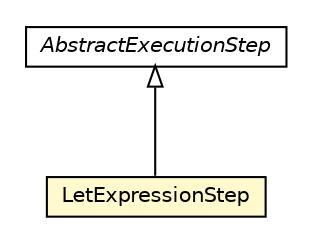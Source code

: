 #!/usr/local/bin/dot
#
# Class diagram 
# Generated by UMLGraph version R5_6-24-gf6e263 (http://www.umlgraph.org/)
#

digraph G {
	edge [fontname="Helvetica",fontsize=10,labelfontname="Helvetica",labelfontsize=10];
	node [fontname="Helvetica",fontsize=10,shape=plaintext];
	nodesep=0.25;
	ranksep=0.5;
	// com.orientechnologies.orient.core.sql.executor.AbstractExecutionStep
	c1086332 [label=<<table title="com.orientechnologies.orient.core.sql.executor.AbstractExecutionStep" border="0" cellborder="1" cellspacing="0" cellpadding="2" port="p" href="./AbstractExecutionStep.html">
		<tr><td><table border="0" cellspacing="0" cellpadding="1">
<tr><td align="center" balign="center"><font face="Helvetica-Oblique"> AbstractExecutionStep </font></td></tr>
		</table></td></tr>
		</table>>, URL="./AbstractExecutionStep.html", fontname="Helvetica", fontcolor="black", fontsize=10.0];
	// com.orientechnologies.orient.core.sql.executor.LetExpressionStep
	c1086409 [label=<<table title="com.orientechnologies.orient.core.sql.executor.LetExpressionStep" border="0" cellborder="1" cellspacing="0" cellpadding="2" port="p" bgcolor="lemonChiffon" href="./LetExpressionStep.html">
		<tr><td><table border="0" cellspacing="0" cellpadding="1">
<tr><td align="center" balign="center"> LetExpressionStep </td></tr>
		</table></td></tr>
		</table>>, URL="./LetExpressionStep.html", fontname="Helvetica", fontcolor="black", fontsize=10.0];
	//com.orientechnologies.orient.core.sql.executor.LetExpressionStep extends com.orientechnologies.orient.core.sql.executor.AbstractExecutionStep
	c1086332:p -> c1086409:p [dir=back,arrowtail=empty];
}

